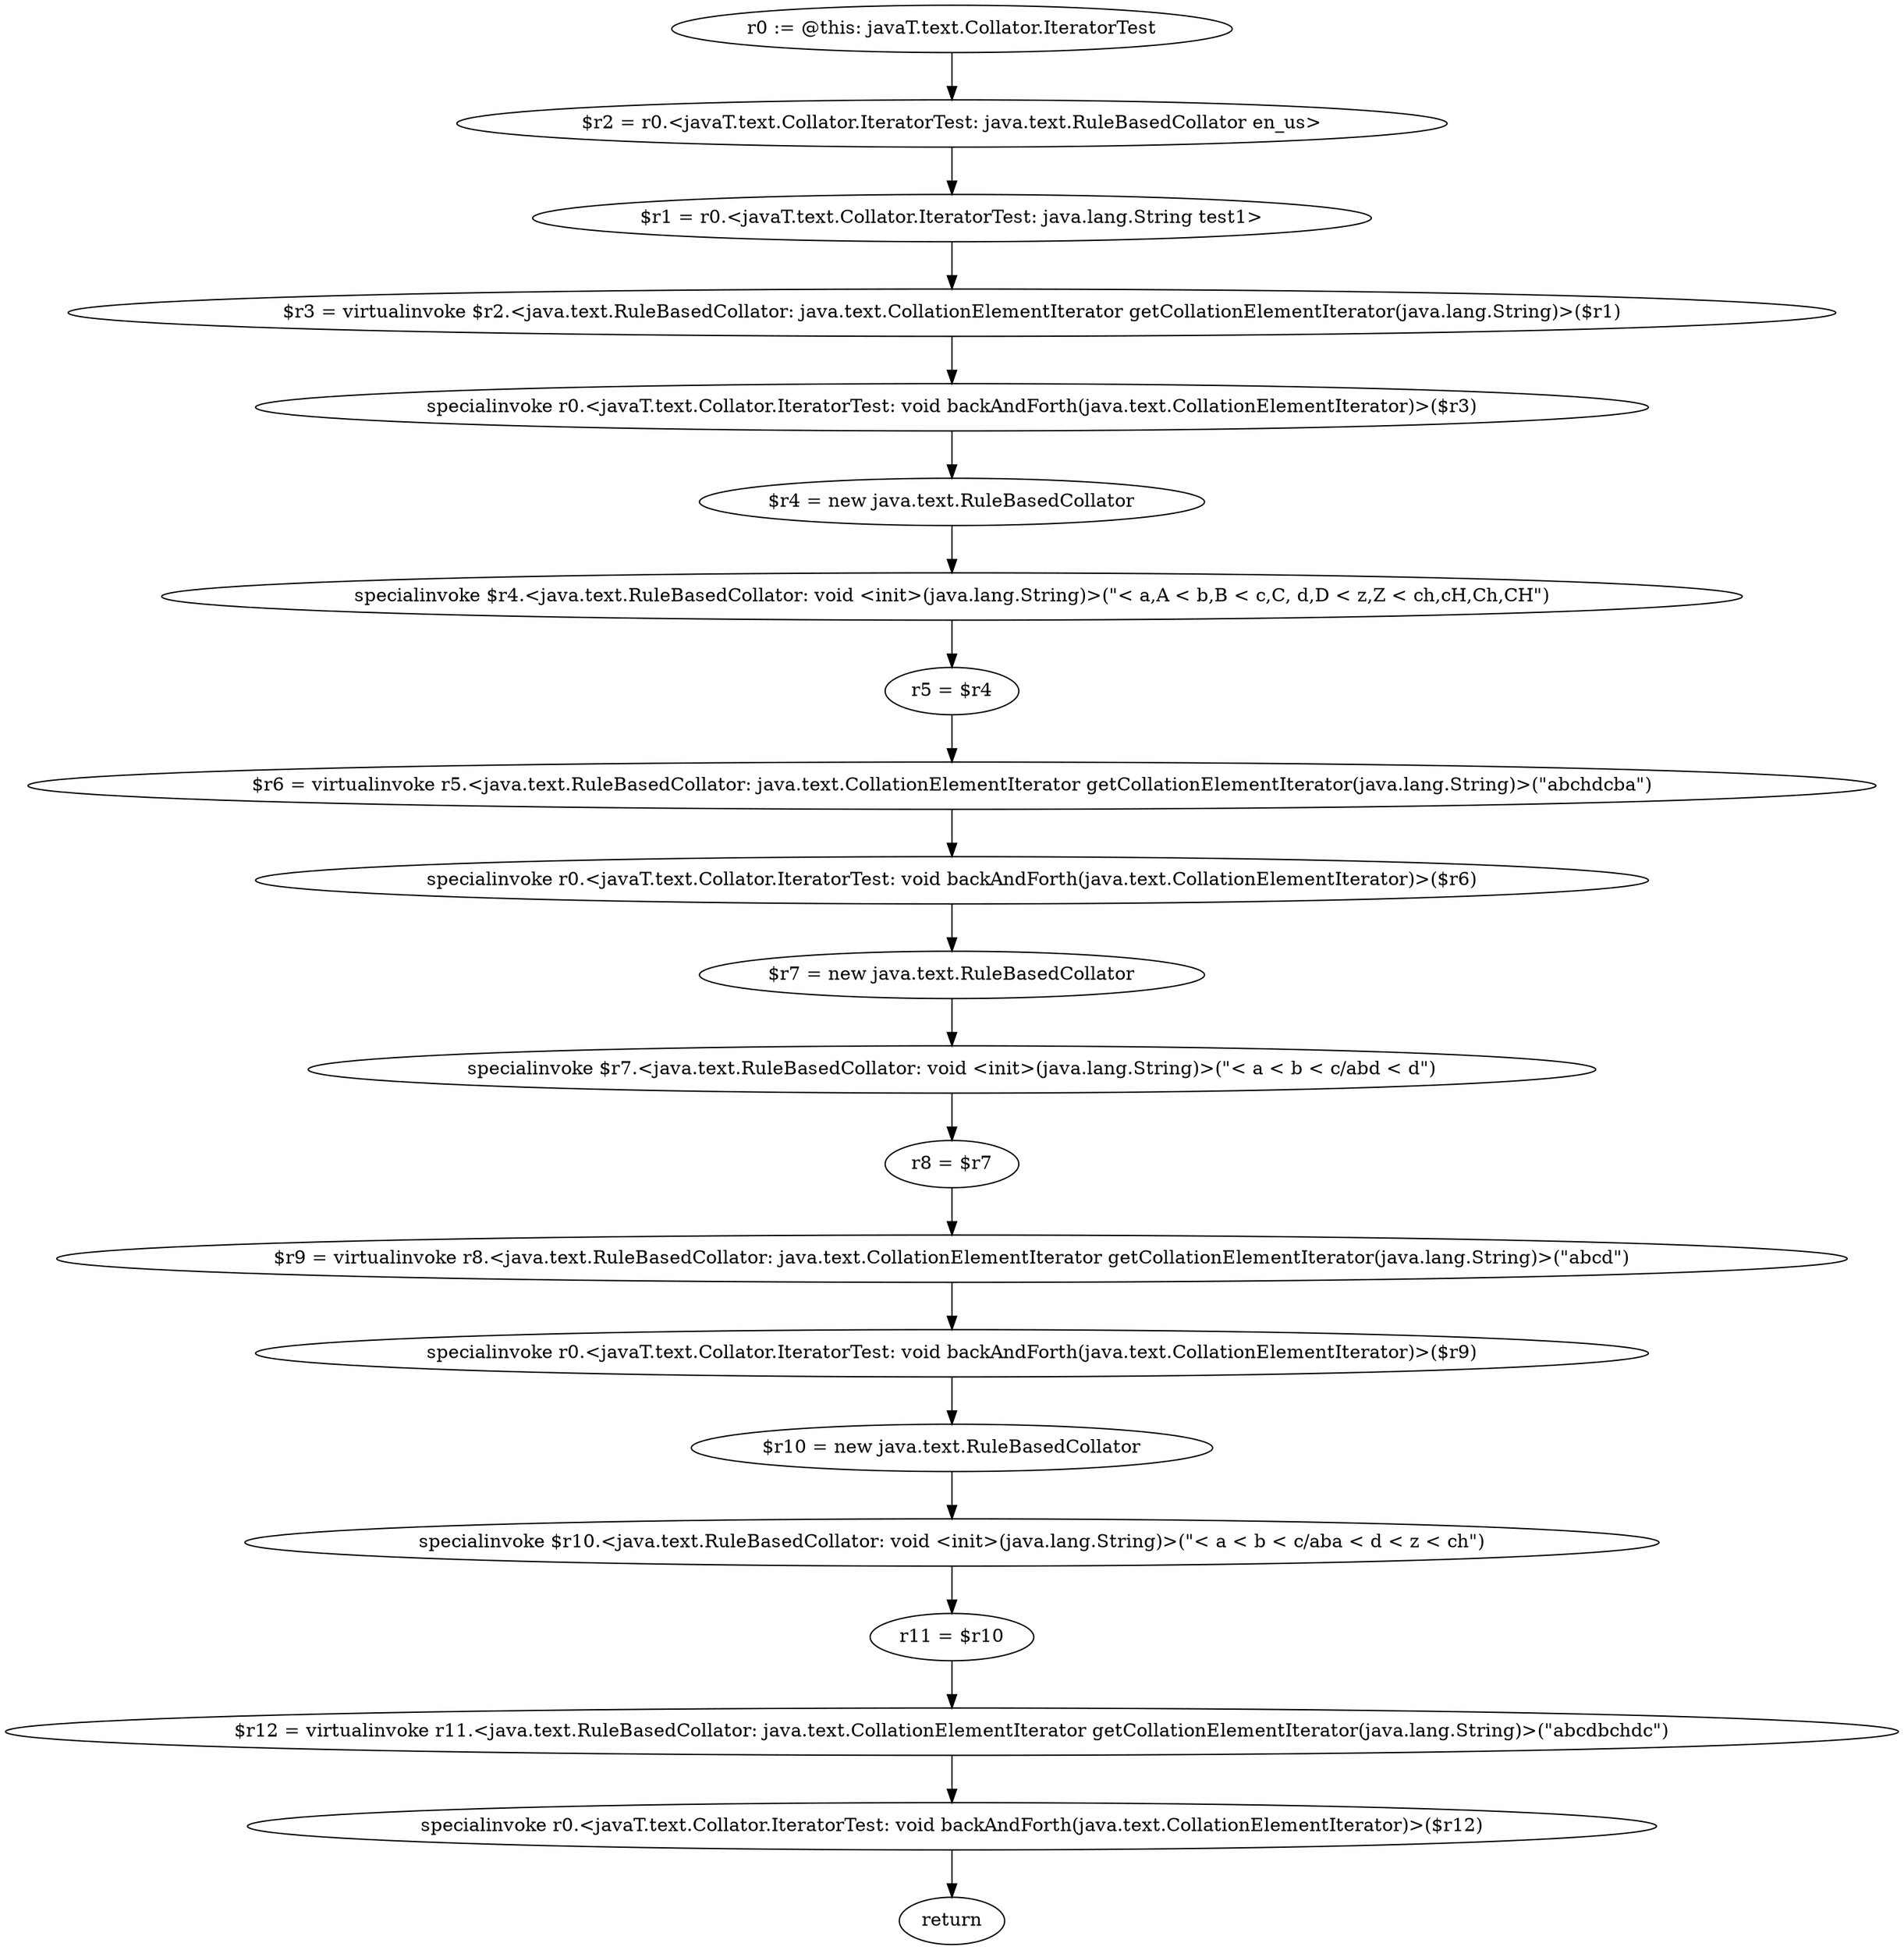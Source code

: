 digraph "unitGraph" {
    "r0 := @this: javaT.text.Collator.IteratorTest"
    "$r2 = r0.<javaT.text.Collator.IteratorTest: java.text.RuleBasedCollator en_us>"
    "$r1 = r0.<javaT.text.Collator.IteratorTest: java.lang.String test1>"
    "$r3 = virtualinvoke $r2.<java.text.RuleBasedCollator: java.text.CollationElementIterator getCollationElementIterator(java.lang.String)>($r1)"
    "specialinvoke r0.<javaT.text.Collator.IteratorTest: void backAndForth(java.text.CollationElementIterator)>($r3)"
    "$r4 = new java.text.RuleBasedCollator"
    "specialinvoke $r4.<java.text.RuleBasedCollator: void <init>(java.lang.String)>(\"< a,A < b,B < c,C, d,D < z,Z < ch,cH,Ch,CH\")"
    "r5 = $r4"
    "$r6 = virtualinvoke r5.<java.text.RuleBasedCollator: java.text.CollationElementIterator getCollationElementIterator(java.lang.String)>(\"abchdcba\")"
    "specialinvoke r0.<javaT.text.Collator.IteratorTest: void backAndForth(java.text.CollationElementIterator)>($r6)"
    "$r7 = new java.text.RuleBasedCollator"
    "specialinvoke $r7.<java.text.RuleBasedCollator: void <init>(java.lang.String)>(\"< a < b < c/abd < d\")"
    "r8 = $r7"
    "$r9 = virtualinvoke r8.<java.text.RuleBasedCollator: java.text.CollationElementIterator getCollationElementIterator(java.lang.String)>(\"abcd\")"
    "specialinvoke r0.<javaT.text.Collator.IteratorTest: void backAndForth(java.text.CollationElementIterator)>($r9)"
    "$r10 = new java.text.RuleBasedCollator"
    "specialinvoke $r10.<java.text.RuleBasedCollator: void <init>(java.lang.String)>(\"< a < b < c/aba < d < z < ch\")"
    "r11 = $r10"
    "$r12 = virtualinvoke r11.<java.text.RuleBasedCollator: java.text.CollationElementIterator getCollationElementIterator(java.lang.String)>(\"abcdbchdc\")"
    "specialinvoke r0.<javaT.text.Collator.IteratorTest: void backAndForth(java.text.CollationElementIterator)>($r12)"
    "return"
    "r0 := @this: javaT.text.Collator.IteratorTest"->"$r2 = r0.<javaT.text.Collator.IteratorTest: java.text.RuleBasedCollator en_us>";
    "$r2 = r0.<javaT.text.Collator.IteratorTest: java.text.RuleBasedCollator en_us>"->"$r1 = r0.<javaT.text.Collator.IteratorTest: java.lang.String test1>";
    "$r1 = r0.<javaT.text.Collator.IteratorTest: java.lang.String test1>"->"$r3 = virtualinvoke $r2.<java.text.RuleBasedCollator: java.text.CollationElementIterator getCollationElementIterator(java.lang.String)>($r1)";
    "$r3 = virtualinvoke $r2.<java.text.RuleBasedCollator: java.text.CollationElementIterator getCollationElementIterator(java.lang.String)>($r1)"->"specialinvoke r0.<javaT.text.Collator.IteratorTest: void backAndForth(java.text.CollationElementIterator)>($r3)";
    "specialinvoke r0.<javaT.text.Collator.IteratorTest: void backAndForth(java.text.CollationElementIterator)>($r3)"->"$r4 = new java.text.RuleBasedCollator";
    "$r4 = new java.text.RuleBasedCollator"->"specialinvoke $r4.<java.text.RuleBasedCollator: void <init>(java.lang.String)>(\"< a,A < b,B < c,C, d,D < z,Z < ch,cH,Ch,CH\")";
    "specialinvoke $r4.<java.text.RuleBasedCollator: void <init>(java.lang.String)>(\"< a,A < b,B < c,C, d,D < z,Z < ch,cH,Ch,CH\")"->"r5 = $r4";
    "r5 = $r4"->"$r6 = virtualinvoke r5.<java.text.RuleBasedCollator: java.text.CollationElementIterator getCollationElementIterator(java.lang.String)>(\"abchdcba\")";
    "$r6 = virtualinvoke r5.<java.text.RuleBasedCollator: java.text.CollationElementIterator getCollationElementIterator(java.lang.String)>(\"abchdcba\")"->"specialinvoke r0.<javaT.text.Collator.IteratorTest: void backAndForth(java.text.CollationElementIterator)>($r6)";
    "specialinvoke r0.<javaT.text.Collator.IteratorTest: void backAndForth(java.text.CollationElementIterator)>($r6)"->"$r7 = new java.text.RuleBasedCollator";
    "$r7 = new java.text.RuleBasedCollator"->"specialinvoke $r7.<java.text.RuleBasedCollator: void <init>(java.lang.String)>(\"< a < b < c/abd < d\")";
    "specialinvoke $r7.<java.text.RuleBasedCollator: void <init>(java.lang.String)>(\"< a < b < c/abd < d\")"->"r8 = $r7";
    "r8 = $r7"->"$r9 = virtualinvoke r8.<java.text.RuleBasedCollator: java.text.CollationElementIterator getCollationElementIterator(java.lang.String)>(\"abcd\")";
    "$r9 = virtualinvoke r8.<java.text.RuleBasedCollator: java.text.CollationElementIterator getCollationElementIterator(java.lang.String)>(\"abcd\")"->"specialinvoke r0.<javaT.text.Collator.IteratorTest: void backAndForth(java.text.CollationElementIterator)>($r9)";
    "specialinvoke r0.<javaT.text.Collator.IteratorTest: void backAndForth(java.text.CollationElementIterator)>($r9)"->"$r10 = new java.text.RuleBasedCollator";
    "$r10 = new java.text.RuleBasedCollator"->"specialinvoke $r10.<java.text.RuleBasedCollator: void <init>(java.lang.String)>(\"< a < b < c/aba < d < z < ch\")";
    "specialinvoke $r10.<java.text.RuleBasedCollator: void <init>(java.lang.String)>(\"< a < b < c/aba < d < z < ch\")"->"r11 = $r10";
    "r11 = $r10"->"$r12 = virtualinvoke r11.<java.text.RuleBasedCollator: java.text.CollationElementIterator getCollationElementIterator(java.lang.String)>(\"abcdbchdc\")";
    "$r12 = virtualinvoke r11.<java.text.RuleBasedCollator: java.text.CollationElementIterator getCollationElementIterator(java.lang.String)>(\"abcdbchdc\")"->"specialinvoke r0.<javaT.text.Collator.IteratorTest: void backAndForth(java.text.CollationElementIterator)>($r12)";
    "specialinvoke r0.<javaT.text.Collator.IteratorTest: void backAndForth(java.text.CollationElementIterator)>($r12)"->"return";
}
